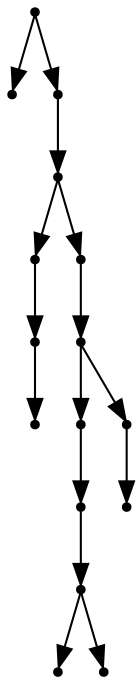 digraph {
  15 [shape=point];
  0 [shape=point];
  14 [shape=point];
  13 [shape=point];
  3 [shape=point];
  2 [shape=point];
  1 [shape=point];
  12 [shape=point];
  11 [shape=point];
  8 [shape=point];
  7 [shape=point];
  6 [shape=point];
  4 [shape=point];
  5 [shape=point];
  10 [shape=point];
  9 [shape=point];
15 -> 0;
15 -> 14;
14 -> 13;
13 -> 3;
3 -> 2;
2 -> 1;
13 -> 12;
12 -> 11;
11 -> 8;
8 -> 7;
7 -> 6;
6 -> 4;
6 -> 5;
11 -> 10;
10 -> 9;
}
